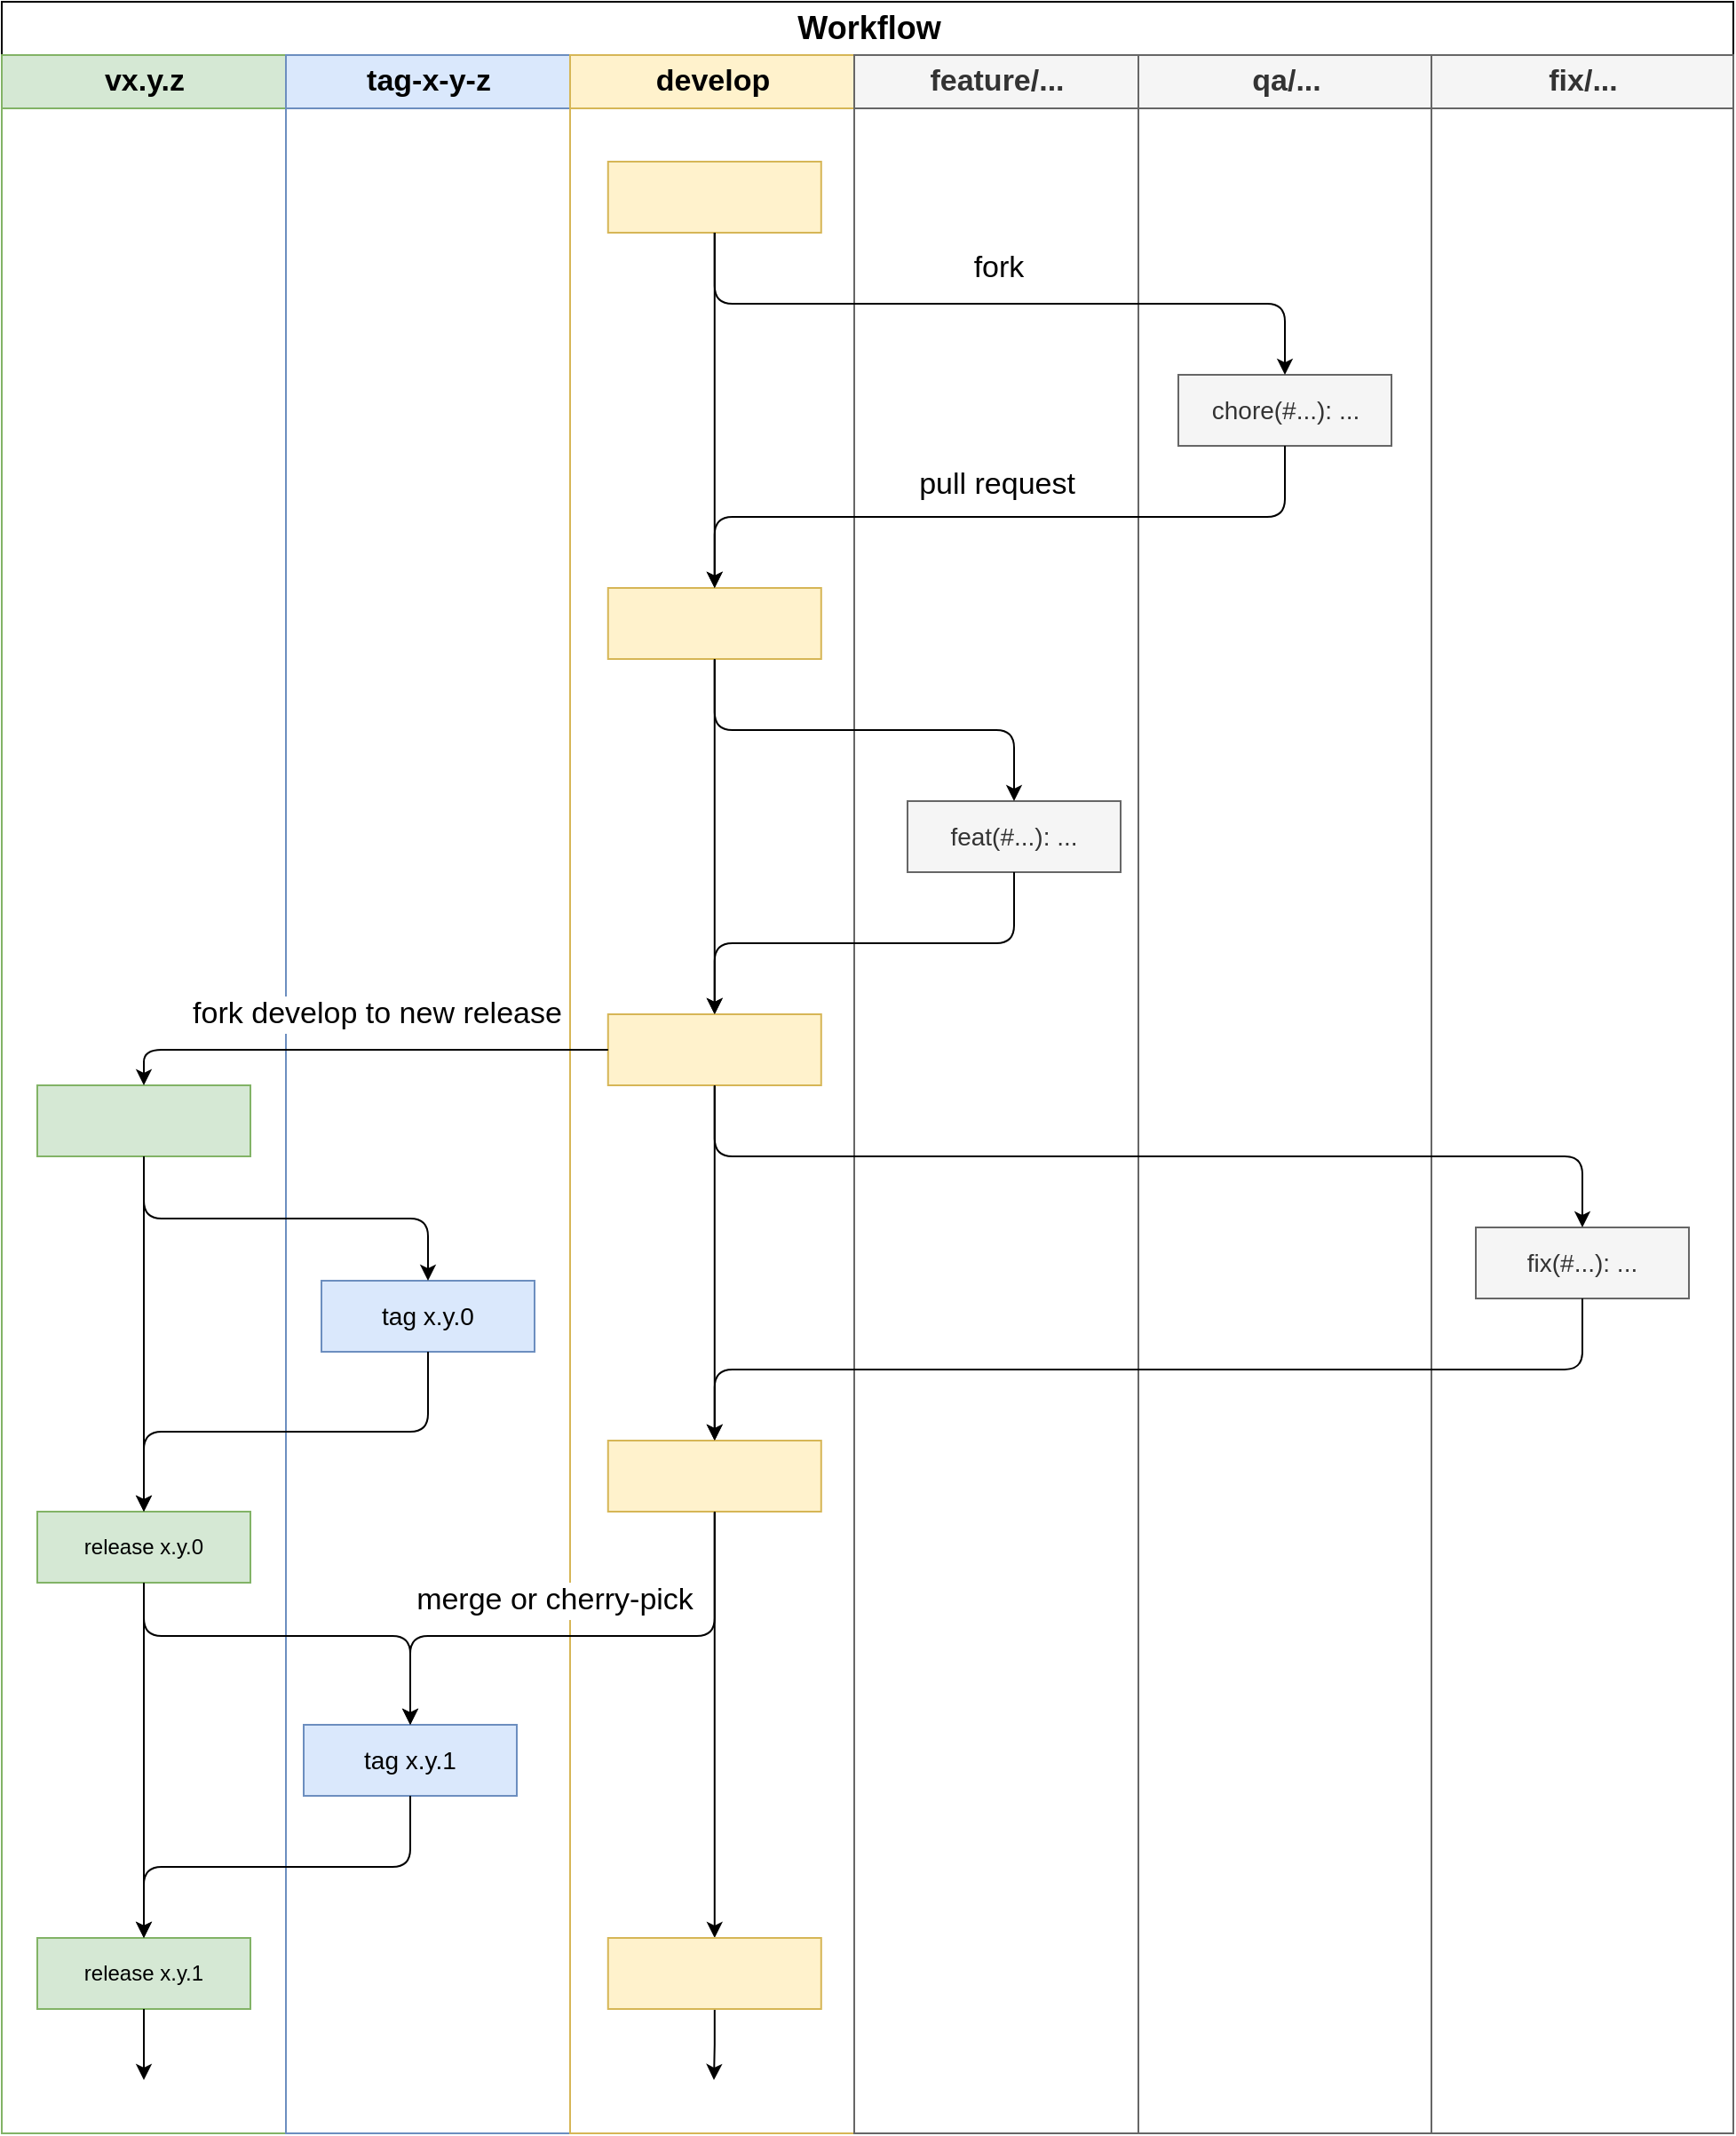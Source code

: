 <mxfile version="14.5.1" type="device"><diagram name="Page-1" id="74e2e168-ea6b-b213-b513-2b3c1d86103e"><mxGraphModel dx="1102" dy="927" grid="1" gridSize="10" guides="1" tooltips="1" connect="1" arrows="1" fold="1" page="1" pageScale="1" pageWidth="1100" pageHeight="850" background="#ffffff" math="0" shadow="0"><root><mxCell id="0"/><mxCell id="1" parent="0"/><mxCell id="77e6c97f196da883-1" value="Workflow" style="swimlane;html=1;childLayout=stackLayout;startSize=30;rounded=0;shadow=0;labelBackgroundColor=none;strokeWidth=1;fontFamily=Helvetica;fontSize=18;align=center;" parent="1" vertex="1"><mxGeometry x="70" y="40" width="975" height="1200" as="geometry"/></mxCell><mxCell id="77e6c97f196da883-2" value="vx.y.z" style="swimlane;html=1;startSize=30;fillColor=#d5e8d4;strokeColor=#82b366;fontSize=17;" parent="77e6c97f196da883-1" vertex="1"><mxGeometry y="30" width="160" height="1170" as="geometry"/></mxCell><mxCell id="XAwka69sQL22n_eEZ8dz-53" value="" style="rounded=0;whiteSpace=wrap;html=1;fontFamily=Helvetica;fillColor=#d5e8d4;strokeColor=#82b366;" parent="77e6c97f196da883-2" vertex="1"><mxGeometry x="20" y="580" width="120" height="40" as="geometry"/></mxCell><mxCell id="XAwka69sQL22n_eEZ8dz-54" value="release x.y.0" style="rounded=0;whiteSpace=wrap;html=1;fontFamily=Helvetica;fillColor=#d5e8d4;strokeColor=#82b366;" parent="77e6c97f196da883-2" vertex="1"><mxGeometry x="20" y="820" width="120" height="40" as="geometry"/></mxCell><mxCell id="XAwka69sQL22n_eEZ8dz-52" style="edgeStyle=orthogonalEdgeStyle;rounded=1;orthogonalLoop=1;jettySize=auto;html=1;entryX=0.5;entryY=0;entryDx=0;entryDy=0;fontFamily=Helvetica;" parent="77e6c97f196da883-2" source="XAwka69sQL22n_eEZ8dz-53" target="XAwka69sQL22n_eEZ8dz-54" edge="1"><mxGeometry relative="1" as="geometry"/></mxCell><mxCell id="XAwka69sQL22n_eEZ8dz-57" value="release x.y.1" style="rounded=0;whiteSpace=wrap;html=1;fontFamily=Helvetica;fillColor=#d5e8d4;strokeColor=#82b366;" parent="77e6c97f196da883-2" vertex="1"><mxGeometry x="20" y="1060" width="120" height="40" as="geometry"/></mxCell><mxCell id="XAwka69sQL22n_eEZ8dz-112" style="edgeStyle=orthogonalEdgeStyle;rounded=1;orthogonalLoop=1;jettySize=auto;html=1;fontFamily=Helvetica;fontSize=14;entryX=0.5;entryY=0;entryDx=0;entryDy=0;" parent="77e6c97f196da883-2" source="XAwka69sQL22n_eEZ8dz-54" target="XAwka69sQL22n_eEZ8dz-57" edge="1"><mxGeometry relative="1" as="geometry"><mxPoint x="80" y="1100" as="targetPoint"/></mxGeometry></mxCell><mxCell id="77e6c97f196da883-3" value="tag-x-y-z" style="swimlane;html=1;startSize=30;fillColor=#dae8fc;strokeColor=#6c8ebf;fontSize=17;" parent="77e6c97f196da883-1" vertex="1"><mxGeometry x="160" y="30" width="160" height="1170" as="geometry"/></mxCell><mxCell id="XAwka69sQL22n_eEZ8dz-61" value="tag x.y.1" style="rounded=0;whiteSpace=wrap;html=1;fontFamily=Helvetica;fillColor=#dae8fc;strokeColor=#6c8ebf;fontSize=14;" parent="77e6c97f196da883-3" vertex="1"><mxGeometry x="10" y="940" width="120" height="40" as="geometry"/></mxCell><mxCell id="XAwka69sQL22n_eEZ8dz-101" style="edgeStyle=orthogonalEdgeStyle;rounded=1;orthogonalLoop=1;jettySize=auto;html=1;fontSize=14;" parent="77e6c97f196da883-3" source="XAwka69sQL22n_eEZ8dz-57" edge="1"><mxGeometry relative="1" as="geometry"><mxPoint x="-80" y="1140" as="targetPoint"/></mxGeometry></mxCell><mxCell id="XAwka69sQL22n_eEZ8dz-103" value="develop" style="swimlane;html=1;startSize=30;fillColor=#fff2cc;strokeColor=#d6b656;fontSize=17;" parent="77e6c97f196da883-1" vertex="1"><mxGeometry x="320" y="30" width="160" height="1170" as="geometry"/></mxCell><mxCell id="XAwka69sQL22n_eEZ8dz-77" value="" style="rounded=0;whiteSpace=wrap;html=1;fontFamily=Helvetica;fillColor=#fff2cc;strokeColor=#d6b656;" parent="XAwka69sQL22n_eEZ8dz-103" vertex="1"><mxGeometry x="21.384" y="60" width="120" height="40" as="geometry"/></mxCell><mxCell id="ztIG4tBGXhU3RwoBqzTu-5" style="edgeStyle=orthogonalEdgeStyle;rounded=0;orthogonalLoop=1;jettySize=auto;html=1;entryX=0.5;entryY=0;entryDx=0;entryDy=0;" parent="XAwka69sQL22n_eEZ8dz-103" source="XAwka69sQL22n_eEZ8dz-79" target="XAwka69sQL22n_eEZ8dz-81" edge="1"><mxGeometry relative="1" as="geometry"/></mxCell><mxCell id="XAwka69sQL22n_eEZ8dz-79" value="" style="rounded=0;whiteSpace=wrap;html=1;fontFamily=Helvetica;fillColor=#fff2cc;strokeColor=#d6b656;" parent="XAwka69sQL22n_eEZ8dz-103" vertex="1"><mxGeometry x="21.384" y="300" width="120" height="40" as="geometry"/></mxCell><mxCell id="ztIG4tBGXhU3RwoBqzTu-6" style="edgeStyle=orthogonalEdgeStyle;rounded=0;orthogonalLoop=1;jettySize=auto;html=1;entryX=0.5;entryY=0;entryDx=0;entryDy=0;" parent="XAwka69sQL22n_eEZ8dz-103" source="XAwka69sQL22n_eEZ8dz-81" target="XAwka69sQL22n_eEZ8dz-80" edge="1"><mxGeometry relative="1" as="geometry"/></mxCell><mxCell id="XAwka69sQL22n_eEZ8dz-81" value="" style="rounded=0;whiteSpace=wrap;html=1;fontFamily=Helvetica;fillColor=#fff2cc;strokeColor=#d6b656;" parent="XAwka69sQL22n_eEZ8dz-103" vertex="1"><mxGeometry x="21.384" y="540" width="120" height="40" as="geometry"/></mxCell><mxCell id="ztIG4tBGXhU3RwoBqzTu-10" style="edgeStyle=orthogonalEdgeStyle;rounded=0;orthogonalLoop=1;jettySize=auto;html=1;entryX=0.5;entryY=0;entryDx=0;entryDy=0;" parent="XAwka69sQL22n_eEZ8dz-103" source="XAwka69sQL22n_eEZ8dz-80" target="ztIG4tBGXhU3RwoBqzTu-9" edge="1"><mxGeometry relative="1" as="geometry"/></mxCell><mxCell id="XAwka69sQL22n_eEZ8dz-80" value="" style="rounded=0;whiteSpace=wrap;html=1;fontFamily=Helvetica;fillColor=#fff2cc;strokeColor=#d6b656;" parent="XAwka69sQL22n_eEZ8dz-103" vertex="1"><mxGeometry x="21.384" y="780" width="120" height="40" as="geometry"/></mxCell><mxCell id="XAwka69sQL22n_eEZ8dz-76" style="edgeStyle=orthogonalEdgeStyle;rounded=1;orthogonalLoop=1;jettySize=auto;html=1;entryX=0.5;entryY=0;entryDx=0;entryDy=0;fontFamily=Helvetica;" parent="XAwka69sQL22n_eEZ8dz-103" source="XAwka69sQL22n_eEZ8dz-77" target="XAwka69sQL22n_eEZ8dz-79" edge="1"><mxGeometry relative="1" as="geometry"/></mxCell><mxCell id="ztIG4tBGXhU3RwoBqzTu-11" style="edgeStyle=orthogonalEdgeStyle;rounded=0;orthogonalLoop=1;jettySize=auto;html=1;" parent="XAwka69sQL22n_eEZ8dz-103" source="ztIG4tBGXhU3RwoBqzTu-9" edge="1"><mxGeometry relative="1" as="geometry"><mxPoint x="81" y="1140" as="targetPoint"/></mxGeometry></mxCell><mxCell id="ztIG4tBGXhU3RwoBqzTu-9" value="" style="rounded=0;whiteSpace=wrap;html=1;fontFamily=Helvetica;fillColor=#fff2cc;strokeColor=#d6b656;" parent="XAwka69sQL22n_eEZ8dz-103" vertex="1"><mxGeometry x="21.384" y="1060" width="120" height="40" as="geometry"/></mxCell><mxCell id="77e6c97f196da883-6" value="feature/..." style="swimlane;html=1;startSize=30;fillColor=#f5f5f5;strokeColor=#666666;fontColor=#333333;fontSize=17;" parent="77e6c97f196da883-1" vertex="1"><mxGeometry x="480" y="30" width="160" height="1170" as="geometry"/></mxCell><mxCell id="ztIG4tBGXhU3RwoBqzTu-13" value="pull request" style="edgeLabel;html=1;align=center;verticalAlign=middle;resizable=0;points=[];fontSize=17;" parent="77e6c97f196da883-6" vertex="1" connectable="0"><mxGeometry x="80.0" y="240" as="geometry"><mxPoint y="2" as="offset"/></mxGeometry></mxCell><mxCell id="ztIG4tBGXhU3RwoBqzTu-17" value="feat(#...): ..." style="rounded=0;whiteSpace=wrap;html=1;fontFamily=Helvetica;fillColor=#f5f5f5;strokeColor=#666666;fontColor=#333333;fontSize=14;" parent="77e6c97f196da883-6" vertex="1"><mxGeometry x="30.004" y="420" width="120" height="40" as="geometry"/></mxCell><mxCell id="77e6c97f196da883-5" value="qa/..." style="swimlane;html=1;startSize=30;fillColor=#f5f5f5;strokeColor=#666666;fontColor=#333333;fontSize=17;" parent="77e6c97f196da883-1" vertex="1"><mxGeometry x="640" y="30" width="165" height="1170" as="geometry"/></mxCell><mxCell id="XAwka69sQL22n_eEZ8dz-93" value="chore(#...): ..." style="rounded=0;whiteSpace=wrap;html=1;fontFamily=Helvetica;fillColor=#f5f5f5;strokeColor=#666666;fontColor=#333333;fontSize=14;" parent="77e6c97f196da883-5" vertex="1"><mxGeometry x="22.504" y="180" width="120" height="40" as="geometry"/></mxCell><mxCell id="77e6c97f196da883-4" value="fix/..." style="swimlane;html=1;startSize=30;fillColor=#f5f5f5;strokeColor=#666666;fontColor=#333333;fontSize=17;" parent="77e6c97f196da883-1" vertex="1"><mxGeometry x="805" y="30" width="170" height="1170" as="geometry"/></mxCell><mxCell id="XAwka69sQL22n_eEZ8dz-94" value="fix(#...): ..." style="rounded=0;whiteSpace=wrap;html=1;fontFamily=Helvetica;fillColor=#f5f5f5;strokeColor=#666666;fontColor=#333333;fontSize=14;" parent="77e6c97f196da883-4" vertex="1"><mxGeometry x="25.004" y="660" width="120" height="40" as="geometry"/></mxCell><mxCell id="ztIG4tBGXhU3RwoBqzTu-1" style="edgeStyle=orthogonalEdgeStyle;rounded=1;orthogonalLoop=1;jettySize=auto;html=1;entryX=0.5;entryY=0;entryDx=0;entryDy=0;exitX=0.5;exitY=1;exitDx=0;exitDy=0;" parent="77e6c97f196da883-1" source="XAwka69sQL22n_eEZ8dz-81" target="XAwka69sQL22n_eEZ8dz-94" edge="1"><mxGeometry relative="1" as="geometry"/></mxCell><mxCell id="XAwka69sQL22n_eEZ8dz-82" style="edgeStyle=orthogonalEdgeStyle;rounded=1;orthogonalLoop=1;jettySize=auto;html=1;exitX=0.5;exitY=1;exitDx=0;exitDy=0;" parent="77e6c97f196da883-1" source="XAwka69sQL22n_eEZ8dz-94" target="XAwka69sQL22n_eEZ8dz-80" edge="1"><mxGeometry relative="1" as="geometry"/></mxCell><mxCell id="XAwka69sQL22n_eEZ8dz-62" style="edgeStyle=orthogonalEdgeStyle;rounded=1;orthogonalLoop=1;jettySize=auto;html=1;fontFamily=Helvetica;entryX=0.5;entryY=0;entryDx=0;entryDy=0;exitX=0;exitY=0.5;exitDx=0;exitDy=0;fontSize=16;" parent="77e6c97f196da883-1" source="XAwka69sQL22n_eEZ8dz-81" target="XAwka69sQL22n_eEZ8dz-53" edge="1"><mxGeometry relative="1" as="geometry"><mxPoint x="310" y="620" as="targetPoint"/><mxPoint x="500" y="580" as="sourcePoint"/></mxGeometry></mxCell><mxCell id="XAwka69sQL22n_eEZ8dz-63" value="fork develop to new release" style="edgeLabel;html=1;align=center;verticalAlign=middle;resizable=0;points=[];fontSize=17;fontFamily=Helvetica;" parent="XAwka69sQL22n_eEZ8dz-62" vertex="1" connectable="0"><mxGeometry x="-0.076" y="1" relative="1" as="geometry"><mxPoint x="-1" y="-21" as="offset"/></mxGeometry></mxCell><mxCell id="XAwka69sQL22n_eEZ8dz-88" style="edgeStyle=orthogonalEdgeStyle;rounded=1;orthogonalLoop=1;jettySize=auto;html=1;entryX=0.5;entryY=0;entryDx=0;entryDy=0;fontFamily=Helvetica;exitX=0.5;exitY=1;exitDx=0;exitDy=0;fontSize=16;" parent="77e6c97f196da883-1" source="XAwka69sQL22n_eEZ8dz-93" target="XAwka69sQL22n_eEZ8dz-79" edge="1"><mxGeometry relative="1" as="geometry"/></mxCell><mxCell id="ztIG4tBGXhU3RwoBqzTu-3" style="edgeStyle=orthogonalEdgeStyle;rounded=1;orthogonalLoop=1;jettySize=auto;html=1;entryX=0.5;entryY=0;entryDx=0;entryDy=0;exitX=0.5;exitY=1;exitDx=0;exitDy=0;" parent="77e6c97f196da883-1" source="XAwka69sQL22n_eEZ8dz-77" target="XAwka69sQL22n_eEZ8dz-93" edge="1"><mxGeometry relative="1" as="geometry"/></mxCell><mxCell id="ztIG4tBGXhU3RwoBqzTu-12" value="fork" style="edgeLabel;html=1;align=center;verticalAlign=middle;resizable=0;points=[];fontSize=17;" parent="ztIG4tBGXhU3RwoBqzTu-3" vertex="1" connectable="0"><mxGeometry x="-0.018" y="-5" relative="1" as="geometry"><mxPoint x="2" y="-25" as="offset"/></mxGeometry></mxCell><mxCell id="XAwka69sQL22n_eEZ8dz-96" style="edgeStyle=orthogonalEdgeStyle;orthogonalLoop=1;jettySize=auto;html=1;exitX=0.5;exitY=1;exitDx=0;exitDy=0;fontFamily=Helvetica;rounded=1;fontSize=16;entryX=0.5;entryY=0;entryDx=0;entryDy=0;" parent="77e6c97f196da883-1" source="ztIG4tBGXhU3RwoBqzTu-17" target="XAwka69sQL22n_eEZ8dz-81" edge="1"><mxGeometry relative="1" as="geometry"><mxPoint x="720.004" y="680" as="targetPoint"/><mxPoint x="570.004" y="520" as="sourcePoint"/></mxGeometry></mxCell><mxCell id="ztIG4tBGXhU3RwoBqzTu-7" style="edgeStyle=orthogonalEdgeStyle;rounded=1;orthogonalLoop=1;jettySize=auto;html=1;entryX=0.5;entryY=0;entryDx=0;entryDy=0;" parent="77e6c97f196da883-1" source="XAwka69sQL22n_eEZ8dz-54" target="XAwka69sQL22n_eEZ8dz-61" edge="1"><mxGeometry relative="1" as="geometry"><Array as="points"><mxPoint x="80" y="920"/><mxPoint x="230" y="920"/></Array></mxGeometry></mxCell><mxCell id="ztIG4tBGXhU3RwoBqzTu-8" style="edgeStyle=orthogonalEdgeStyle;rounded=1;orthogonalLoop=1;jettySize=auto;html=1;" parent="77e6c97f196da883-1" source="XAwka69sQL22n_eEZ8dz-80" target="XAwka69sQL22n_eEZ8dz-61" edge="1"><mxGeometry relative="1" as="geometry"><Array as="points"><mxPoint x="401" y="920"/><mxPoint x="230" y="920"/></Array></mxGeometry></mxCell><mxCell id="ztIG4tBGXhU3RwoBqzTu-16" value="&lt;font style=&quot;font-size: 17px;&quot;&gt;merge or cherry-pick&lt;/font&gt;" style="edgeLabel;html=1;align=center;verticalAlign=middle;resizable=0;points=[];" parent="ztIG4tBGXhU3RwoBqzTu-8" vertex="1" connectable="0"><mxGeometry x="0.209" y="-1" relative="1" as="geometry"><mxPoint x="15" y="-19" as="offset"/></mxGeometry></mxCell><mxCell id="XAwka69sQL22n_eEZ8dz-59" style="edgeStyle=orthogonalEdgeStyle;rounded=1;orthogonalLoop=1;jettySize=auto;html=1;entryX=0.5;entryY=0;entryDx=0;entryDy=0;exitX=0.5;exitY=1;exitDx=0;exitDy=0;" parent="77e6c97f196da883-1" source="XAwka69sQL22n_eEZ8dz-61" target="XAwka69sQL22n_eEZ8dz-57" edge="1"><mxGeometry relative="1" as="geometry"/></mxCell><mxCell id="ztIG4tBGXhU3RwoBqzTu-2" style="edgeStyle=orthogonalEdgeStyle;rounded=1;orthogonalLoop=1;jettySize=auto;html=1;entryX=0.5;entryY=0;entryDx=0;entryDy=0;exitX=0.5;exitY=1;exitDx=0;exitDy=0;" parent="77e6c97f196da883-1" source="XAwka69sQL22n_eEZ8dz-79" target="ztIG4tBGXhU3RwoBqzTu-17" edge="1"><mxGeometry relative="1" as="geometry"/></mxCell><mxCell id="XAwka69sQL22n_eEZ8dz-60" value="tag x.y.0" style="rounded=0;whiteSpace=wrap;html=1;fontFamily=Helvetica;fillColor=#dae8fc;strokeColor=#6c8ebf;fontSize=14;" parent="1" vertex="1"><mxGeometry x="250" y="760" width="120" height="40" as="geometry"/></mxCell><mxCell id="XAwka69sQL22n_eEZ8dz-64" style="edgeStyle=orthogonalEdgeStyle;rounded=1;orthogonalLoop=1;jettySize=auto;html=1;entryX=0.5;entryY=0;entryDx=0;entryDy=0;fontFamily=Helvetica;exitX=0.5;exitY=1;exitDx=0;exitDy=0;" parent="1" source="XAwka69sQL22n_eEZ8dz-60" target="XAwka69sQL22n_eEZ8dz-54" edge="1"><mxGeometry relative="1" as="geometry"/></mxCell><mxCell id="ztIG4tBGXhU3RwoBqzTu-4" style="edgeStyle=orthogonalEdgeStyle;rounded=1;orthogonalLoop=1;jettySize=auto;html=1;entryX=0.5;entryY=0;entryDx=0;entryDy=0;exitX=0.5;exitY=1;exitDx=0;exitDy=0;" parent="1" source="XAwka69sQL22n_eEZ8dz-53" target="XAwka69sQL22n_eEZ8dz-60" edge="1"><mxGeometry relative="1" as="geometry"/></mxCell></root></mxGraphModel></diagram></mxfile>